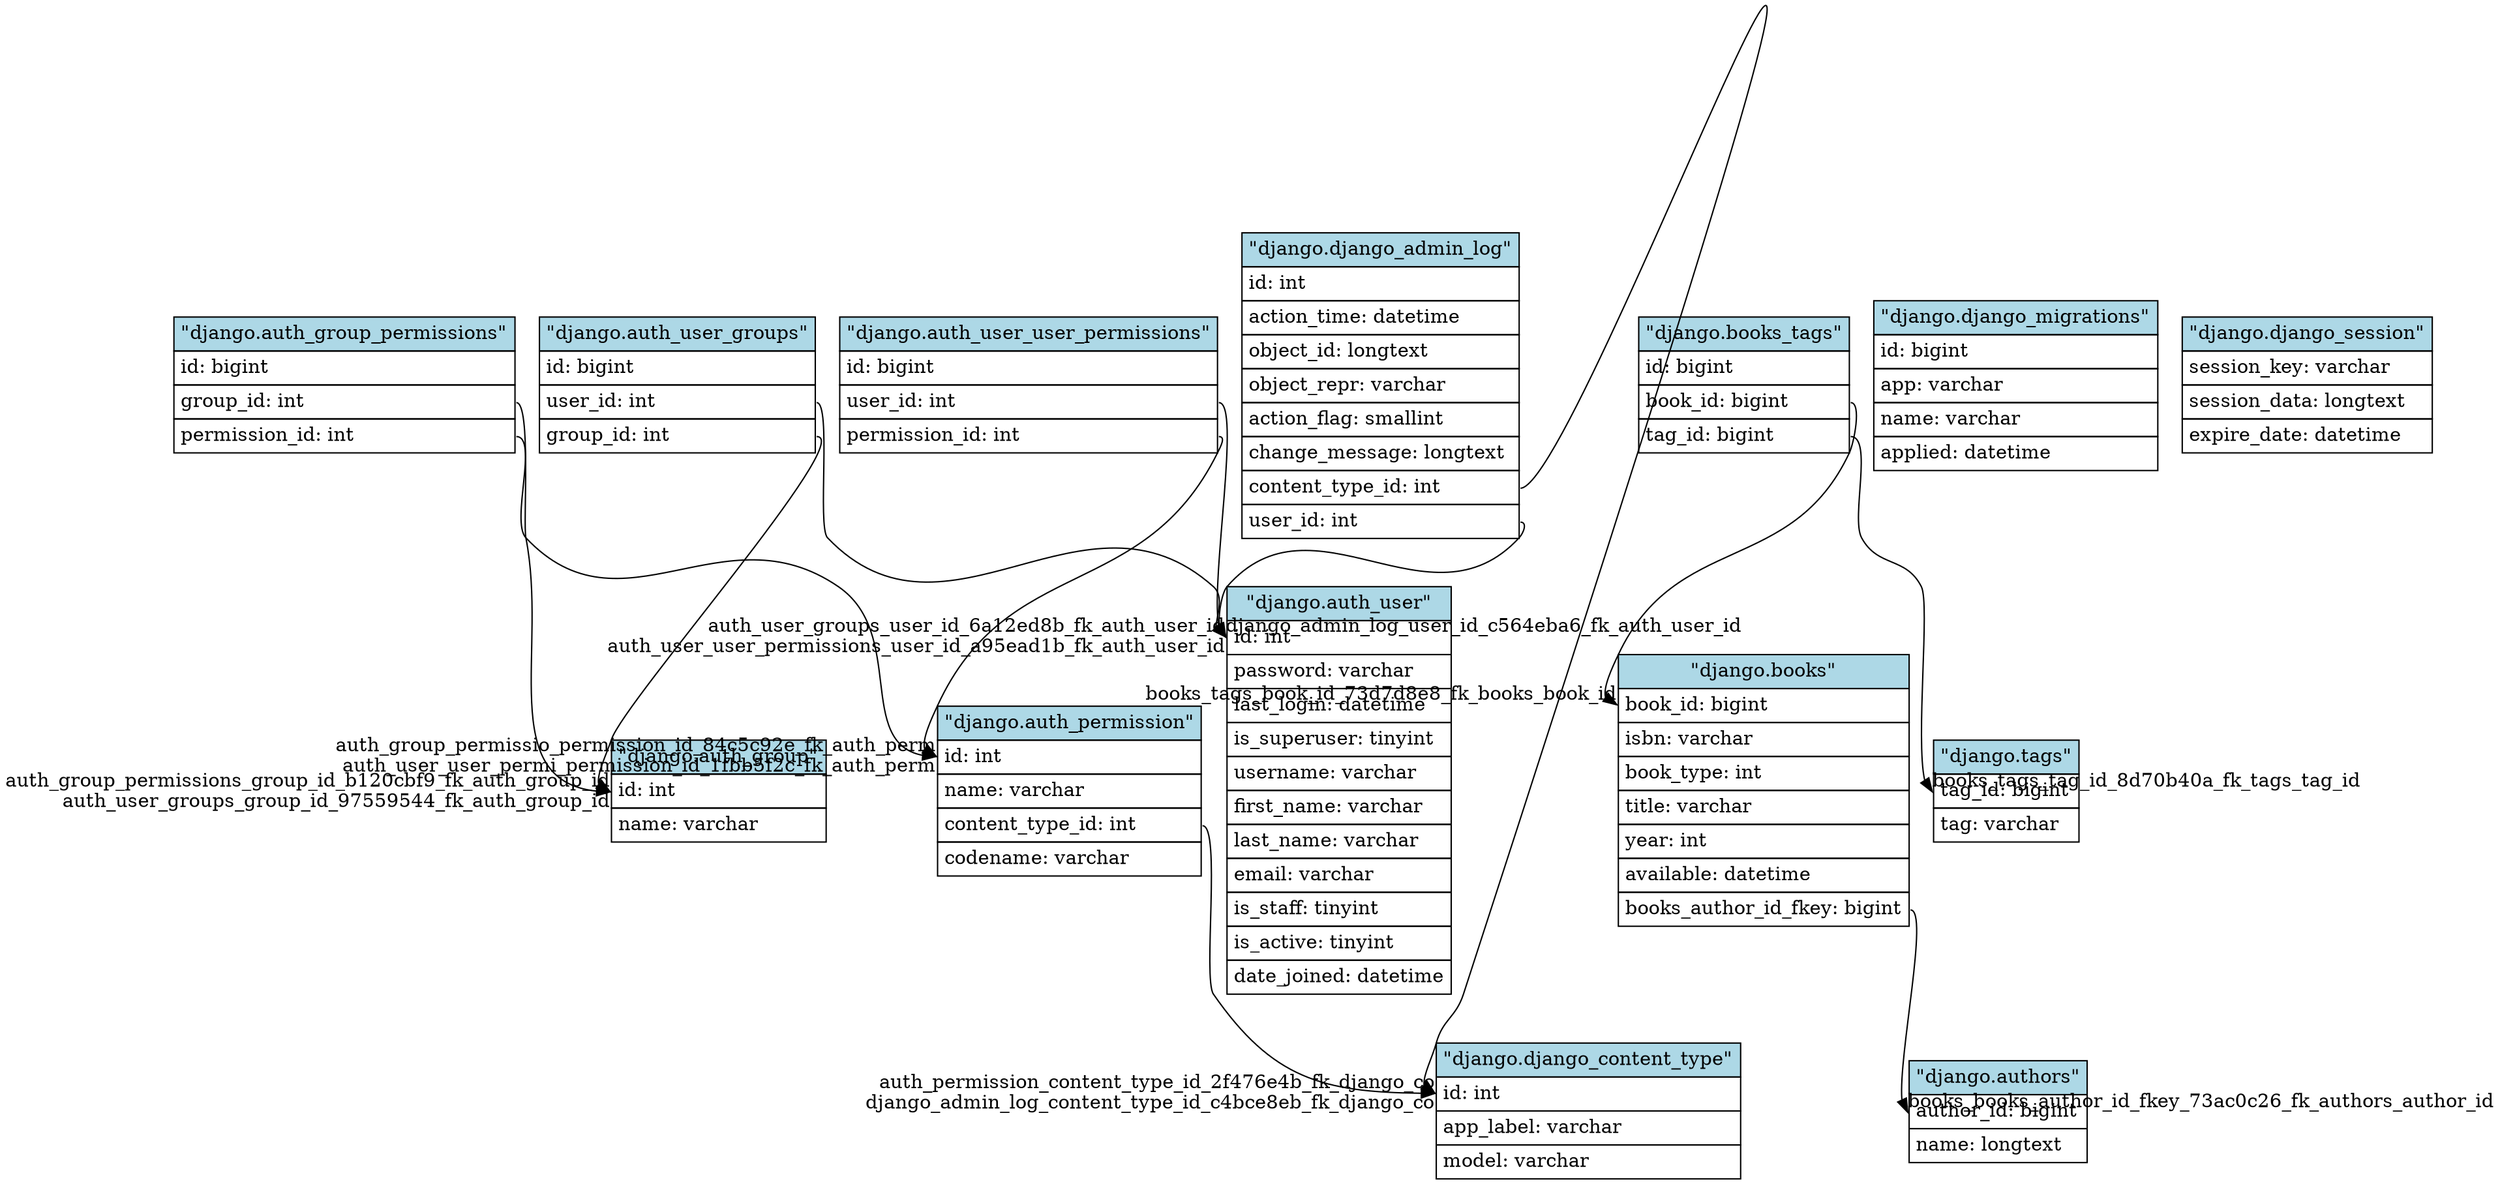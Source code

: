 // Generated by xo for the django schema.
digraph django {
	// Defaults
	node [shape=none
	 margin=0]
	
	// Nodes (tables)
	"django.auth_group" [ label=<
		<table border="0" cellborder="1" cellspacing="0" cellpadding="4">
		<tr><td bgcolor="lightblue">"django.auth_group"</td></tr>
		<tr><td align="left" PORT="id">id: int</td></tr>
		<tr><td align="left" PORT="name">name: varchar</td></tr>
		</table>> ]
	
	"django.auth_group_permissions" [ label=<
		<table border="0" cellborder="1" cellspacing="0" cellpadding="4">
		<tr><td bgcolor="lightblue">"django.auth_group_permissions"</td></tr>
		<tr><td align="left" PORT="id">id: bigint</td></tr>
		<tr><td align="left" PORT="group_id">group_id: int</td></tr>
		<tr><td align="left" PORT="permission_id">permission_id: int</td></tr>
		</table>> ]
	
	"django.auth_permission" [ label=<
		<table border="0" cellborder="1" cellspacing="0" cellpadding="4">
		<tr><td bgcolor="lightblue">"django.auth_permission"</td></tr>
		<tr><td align="left" PORT="id">id: int</td></tr>
		<tr><td align="left" PORT="name">name: varchar</td></tr>
		<tr><td align="left" PORT="content_type_id">content_type_id: int</td></tr>
		<tr><td align="left" PORT="codename">codename: varchar</td></tr>
		</table>> ]
	
	"django.auth_user" [ label=<
		<table border="0" cellborder="1" cellspacing="0" cellpadding="4">
		<tr><td bgcolor="lightblue">"django.auth_user"</td></tr>
		<tr><td align="left" PORT="id">id: int</td></tr>
		<tr><td align="left" PORT="password">password: varchar</td></tr>
		<tr><td align="left" PORT="last_login">last_login: datetime</td></tr>
		<tr><td align="left" PORT="is_superuser">is_superuser: tinyint</td></tr>
		<tr><td align="left" PORT="username">username: varchar</td></tr>
		<tr><td align="left" PORT="first_name">first_name: varchar</td></tr>
		<tr><td align="left" PORT="last_name">last_name: varchar</td></tr>
		<tr><td align="left" PORT="email">email: varchar</td></tr>
		<tr><td align="left" PORT="is_staff">is_staff: tinyint</td></tr>
		<tr><td align="left" PORT="is_active">is_active: tinyint</td></tr>
		<tr><td align="left" PORT="date_joined">date_joined: datetime</td></tr>
		</table>> ]
	
	"django.auth_user_groups" [ label=<
		<table border="0" cellborder="1" cellspacing="0" cellpadding="4">
		<tr><td bgcolor="lightblue">"django.auth_user_groups"</td></tr>
		<tr><td align="left" PORT="id">id: bigint</td></tr>
		<tr><td align="left" PORT="user_id">user_id: int</td></tr>
		<tr><td align="left" PORT="group_id">group_id: int</td></tr>
		</table>> ]
	
	"django.auth_user_user_permissions" [ label=<
		<table border="0" cellborder="1" cellspacing="0" cellpadding="4">
		<tr><td bgcolor="lightblue">"django.auth_user_user_permissions"</td></tr>
		<tr><td align="left" PORT="id">id: bigint</td></tr>
		<tr><td align="left" PORT="user_id">user_id: int</td></tr>
		<tr><td align="left" PORT="permission_id">permission_id: int</td></tr>
		</table>> ]
	
	"django.authors" [ label=<
		<table border="0" cellborder="1" cellspacing="0" cellpadding="4">
		<tr><td bgcolor="lightblue">"django.authors"</td></tr>
		<tr><td align="left" PORT="author_id">author_id: bigint</td></tr>
		<tr><td align="left" PORT="name">name: longtext</td></tr>
		</table>> ]
	
	"django.books" [ label=<
		<table border="0" cellborder="1" cellspacing="0" cellpadding="4">
		<tr><td bgcolor="lightblue">"django.books"</td></tr>
		<tr><td align="left" PORT="book_id">book_id: bigint</td></tr>
		<tr><td align="left" PORT="isbn">isbn: varchar</td></tr>
		<tr><td align="left" PORT="book_type">book_type: int</td></tr>
		<tr><td align="left" PORT="title">title: varchar</td></tr>
		<tr><td align="left" PORT="year">year: int</td></tr>
		<tr><td align="left" PORT="available">available: datetime</td></tr>
		<tr><td align="left" PORT="books_author_id_fkey">books_author_id_fkey: bigint</td></tr>
		</table>> ]
	
	"django.books_tags" [ label=<
		<table border="0" cellborder="1" cellspacing="0" cellpadding="4">
		<tr><td bgcolor="lightblue">"django.books_tags"</td></tr>
		<tr><td align="left" PORT="id">id: bigint</td></tr>
		<tr><td align="left" PORT="book_id">book_id: bigint</td></tr>
		<tr><td align="left" PORT="tag_id">tag_id: bigint</td></tr>
		</table>> ]
	
	"django.django_admin_log" [ label=<
		<table border="0" cellborder="1" cellspacing="0" cellpadding="4">
		<tr><td bgcolor="lightblue">"django.django_admin_log"</td></tr>
		<tr><td align="left" PORT="id">id: int</td></tr>
		<tr><td align="left" PORT="action_time">action_time: datetime</td></tr>
		<tr><td align="left" PORT="object_id">object_id: longtext</td></tr>
		<tr><td align="left" PORT="object_repr">object_repr: varchar</td></tr>
		<tr><td align="left" PORT="action_flag">action_flag: smallint</td></tr>
		<tr><td align="left" PORT="change_message">change_message: longtext</td></tr>
		<tr><td align="left" PORT="content_type_id">content_type_id: int</td></tr>
		<tr><td align="left" PORT="user_id">user_id: int</td></tr>
		</table>> ]
	
	"django.django_content_type" [ label=<
		<table border="0" cellborder="1" cellspacing="0" cellpadding="4">
		<tr><td bgcolor="lightblue">"django.django_content_type"</td></tr>
		<tr><td align="left" PORT="id">id: int</td></tr>
		<tr><td align="left" PORT="app_label">app_label: varchar</td></tr>
		<tr><td align="left" PORT="model">model: varchar</td></tr>
		</table>> ]
	
	"django.django_migrations" [ label=<
		<table border="0" cellborder="1" cellspacing="0" cellpadding="4">
		<tr><td bgcolor="lightblue">"django.django_migrations"</td></tr>
		<tr><td align="left" PORT="id">id: bigint</td></tr>
		<tr><td align="left" PORT="app">app: varchar</td></tr>
		<tr><td align="left" PORT="name">name: varchar</td></tr>
		<tr><td align="left" PORT="applied">applied: datetime</td></tr>
		</table>> ]
	
	"django.django_session" [ label=<
		<table border="0" cellborder="1" cellspacing="0" cellpadding="4">
		<tr><td bgcolor="lightblue">"django.django_session"</td></tr>
		<tr><td align="left" PORT="session_key">session_key: varchar</td></tr>
		<tr><td align="left" PORT="session_data">session_data: longtext</td></tr>
		<tr><td align="left" PORT="expire_date">expire_date: datetime</td></tr>
		</table>> ]
	
	"django.tags" [ label=<
		<table border="0" cellborder="1" cellspacing="0" cellpadding="4">
		<tr><td bgcolor="lightblue">"django.tags"</td></tr>
		<tr><td align="left" PORT="tag_id">tag_id: bigint</td></tr>
		<tr><td align="left" PORT="tag">tag: varchar</td></tr>
		</table>> ]
	
	"django.auth_group_permissions":"permission_id":e -> "django.auth_permission":"id":w [
		headlabel="auth_group_permissio_permission_id_84c5c92e_fk_auth_perm"]
	"django.auth_group_permissions":"group_id":e -> "django.auth_group":"id":w [
		headlabel="auth_group_permissions_group_id_b120cbf9_fk_auth_group_id"]
	"django.auth_permission":"content_type_id":e -> "django.django_content_type":"id":w [
		headlabel="auth_permission_content_type_id_2f476e4b_fk_django_co"]
	"django.auth_user_groups":"group_id":e -> "django.auth_group":"id":w [
		headlabel="auth_user_groups_group_id_97559544_fk_auth_group_id"]
	"django.auth_user_groups":"user_id":e -> "django.auth_user":"id":w [
		headlabel="auth_user_groups_user_id_6a12ed8b_fk_auth_user_id"]
	"django.auth_user_user_permissions":"permission_id":e -> "django.auth_permission":"id":w [
		headlabel="auth_user_user_permi_permission_id_1fbb5f2c_fk_auth_perm"]
	"django.auth_user_user_permissions":"user_id":e -> "django.auth_user":"id":w [
		headlabel="auth_user_user_permissions_user_id_a95ead1b_fk_auth_user_id"]
	"django.books":"books_author_id_fkey":e -> "django.authors":"author_id":w [
		headlabel="books_books_author_id_fkey_73ac0c26_fk_authors_author_id"]
	"django.books_tags":"book_id":e -> "django.books":"book_id":w [
		headlabel="books_tags_book_id_73d7d8e8_fk_books_book_id"]
	"django.books_tags":"tag_id":e -> "django.tags":"tag_id":w [
		headlabel="books_tags_tag_id_8d70b40a_fk_tags_tag_id"]
	"django.django_admin_log":"content_type_id":e -> "django.django_content_type":"id":w [
		headlabel="django_admin_log_content_type_id_c4bce8eb_fk_django_co"]
	"django.django_admin_log":"user_id":e -> "django.auth_user":"id":w [
		headlabel="django_admin_log_user_id_c564eba6_fk_auth_user_id"]
}
